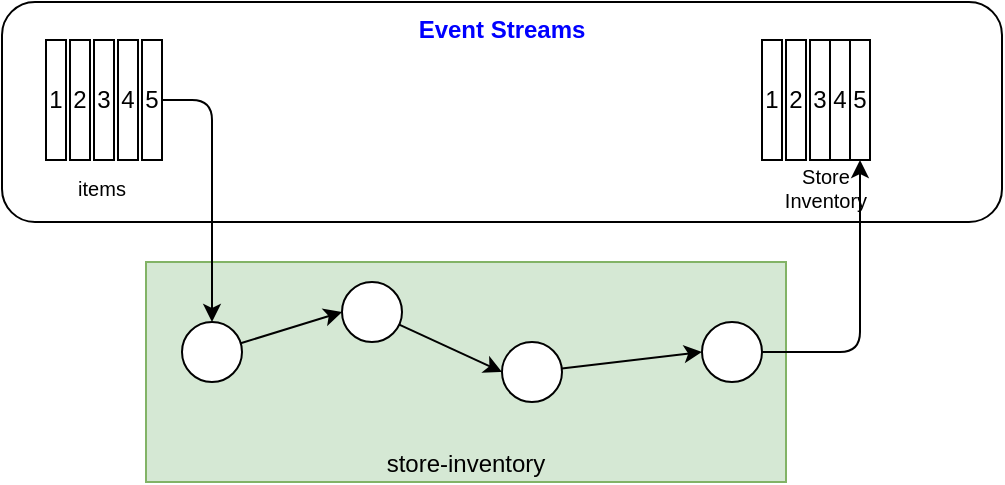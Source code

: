 <mxfile>
    <diagram id="rXyOA846xW_MfysBBOAy" name="Page-1">
        <mxGraphModel dx="904" dy="275" grid="1" gridSize="10" guides="1" tooltips="1" connect="1" arrows="1" fold="1" page="1" pageScale="1" pageWidth="850" pageHeight="1100" math="0" shadow="0">
            <root>
                <mxCell id="0"/>
                <mxCell id="1" parent="0"/>
                <mxCell id="2" value="Event Streams" style="rounded=1;whiteSpace=wrap;html=1;fontColor=#0000FF;fontStyle=1;verticalAlign=top;" vertex="1" parent="1">
                    <mxGeometry x="130" y="170" width="500" height="110" as="geometry"/>
                </mxCell>
                <mxCell id="3" value="" style="group" vertex="1" connectable="0" parent="1">
                    <mxGeometry x="152" y="189" width="58" height="60" as="geometry"/>
                </mxCell>
                <mxCell id="4" value="1" style="rounded=0;whiteSpace=wrap;html=1;" vertex="1" parent="3">
                    <mxGeometry width="10" height="60" as="geometry"/>
                </mxCell>
                <mxCell id="5" value="2" style="rounded=0;whiteSpace=wrap;html=1;" vertex="1" parent="3">
                    <mxGeometry x="12" width="10" height="60" as="geometry"/>
                </mxCell>
                <mxCell id="6" value="3" style="rounded=0;whiteSpace=wrap;html=1;" vertex="1" parent="3">
                    <mxGeometry x="24" width="10" height="60" as="geometry"/>
                </mxCell>
                <mxCell id="7" value="4" style="rounded=0;whiteSpace=wrap;html=1;" vertex="1" parent="3">
                    <mxGeometry x="36" width="10" height="60" as="geometry"/>
                </mxCell>
                <mxCell id="8" value="5" style="rounded=0;whiteSpace=wrap;html=1;" vertex="1" parent="3">
                    <mxGeometry x="48" width="10" height="60" as="geometry"/>
                </mxCell>
                <mxCell id="9" value="1" style="rounded=0;whiteSpace=wrap;html=1;" vertex="1" parent="1">
                    <mxGeometry x="510" y="189" width="10" height="60" as="geometry"/>
                </mxCell>
                <mxCell id="10" value="2" style="rounded=0;whiteSpace=wrap;html=1;" vertex="1" parent="1">
                    <mxGeometry x="522" y="189" width="10" height="60" as="geometry"/>
                </mxCell>
                <mxCell id="11" value="3" style="rounded=0;whiteSpace=wrap;html=1;" vertex="1" parent="1">
                    <mxGeometry x="534" y="189" width="10" height="60" as="geometry"/>
                </mxCell>
                <mxCell id="12" value="4" style="rounded=0;whiteSpace=wrap;html=1;" vertex="1" parent="1">
                    <mxGeometry x="544" y="189" width="10" height="60" as="geometry"/>
                </mxCell>
                <mxCell id="13" value="5" style="rounded=0;whiteSpace=wrap;html=1;" vertex="1" parent="1">
                    <mxGeometry x="554" y="189" width="10" height="60" as="geometry"/>
                </mxCell>
                <mxCell id="14" value="Store Inventory" style="text;html=1;strokeColor=none;fillColor=none;align=center;verticalAlign=middle;whiteSpace=wrap;rounded=0;fontSize=10;" vertex="1" parent="1">
                    <mxGeometry x="512" y="253" width="60" height="19" as="geometry"/>
                </mxCell>
                <mxCell id="15" value="items" style="text;html=1;strokeColor=none;fillColor=none;align=center;verticalAlign=middle;whiteSpace=wrap;rounded=0;fontSize=10;" vertex="1" parent="1">
                    <mxGeometry x="150" y="253" width="60" height="19" as="geometry"/>
                </mxCell>
                <mxCell id="18" value="store-inventory" style="rounded=0;whiteSpace=wrap;html=1;fillColor=#d5e8d4;strokeColor=#82b366;verticalAlign=bottom;" vertex="1" parent="1">
                    <mxGeometry x="202" y="300" width="320" height="110" as="geometry"/>
                </mxCell>
                <mxCell id="23" style="edgeStyle=none;html=1;entryX=0;entryY=0.5;entryDx=0;entryDy=0;" edge="1" parent="1" source="19" target="21">
                    <mxGeometry relative="1" as="geometry"/>
                </mxCell>
                <mxCell id="19" value="" style="ellipse;whiteSpace=wrap;html=1;" vertex="1" parent="1">
                    <mxGeometry x="220" y="330" width="30" height="30" as="geometry"/>
                </mxCell>
                <mxCell id="26" style="edgeStyle=orthogonalEdgeStyle;html=1;entryX=0.5;entryY=1;entryDx=0;entryDy=0;" edge="1" parent="1" source="20" target="13">
                    <mxGeometry relative="1" as="geometry"/>
                </mxCell>
                <mxCell id="20" value="" style="ellipse;whiteSpace=wrap;html=1;" vertex="1" parent="1">
                    <mxGeometry x="480" y="330" width="30" height="30" as="geometry"/>
                </mxCell>
                <mxCell id="24" style="edgeStyle=none;html=1;entryX=0;entryY=0.5;entryDx=0;entryDy=0;" edge="1" parent="1" source="21" target="22">
                    <mxGeometry relative="1" as="geometry"/>
                </mxCell>
                <mxCell id="21" value="" style="ellipse;whiteSpace=wrap;html=1;" vertex="1" parent="1">
                    <mxGeometry x="300" y="310" width="30" height="30" as="geometry"/>
                </mxCell>
                <mxCell id="25" style="edgeStyle=none;html=1;entryX=0;entryY=0.5;entryDx=0;entryDy=0;" edge="1" parent="1" source="22" target="20">
                    <mxGeometry relative="1" as="geometry"/>
                </mxCell>
                <mxCell id="22" value="" style="ellipse;whiteSpace=wrap;html=1;" vertex="1" parent="1">
                    <mxGeometry x="380" y="340" width="30" height="30" as="geometry"/>
                </mxCell>
                <mxCell id="27" style="edgeStyle=orthogonalEdgeStyle;html=1;exitX=1;exitY=0.5;exitDx=0;exitDy=0;entryX=0.5;entryY=0;entryDx=0;entryDy=0;" edge="1" parent="1" source="8" target="19">
                    <mxGeometry relative="1" as="geometry"/>
                </mxCell>
            </root>
        </mxGraphModel>
    </diagram>
</mxfile>